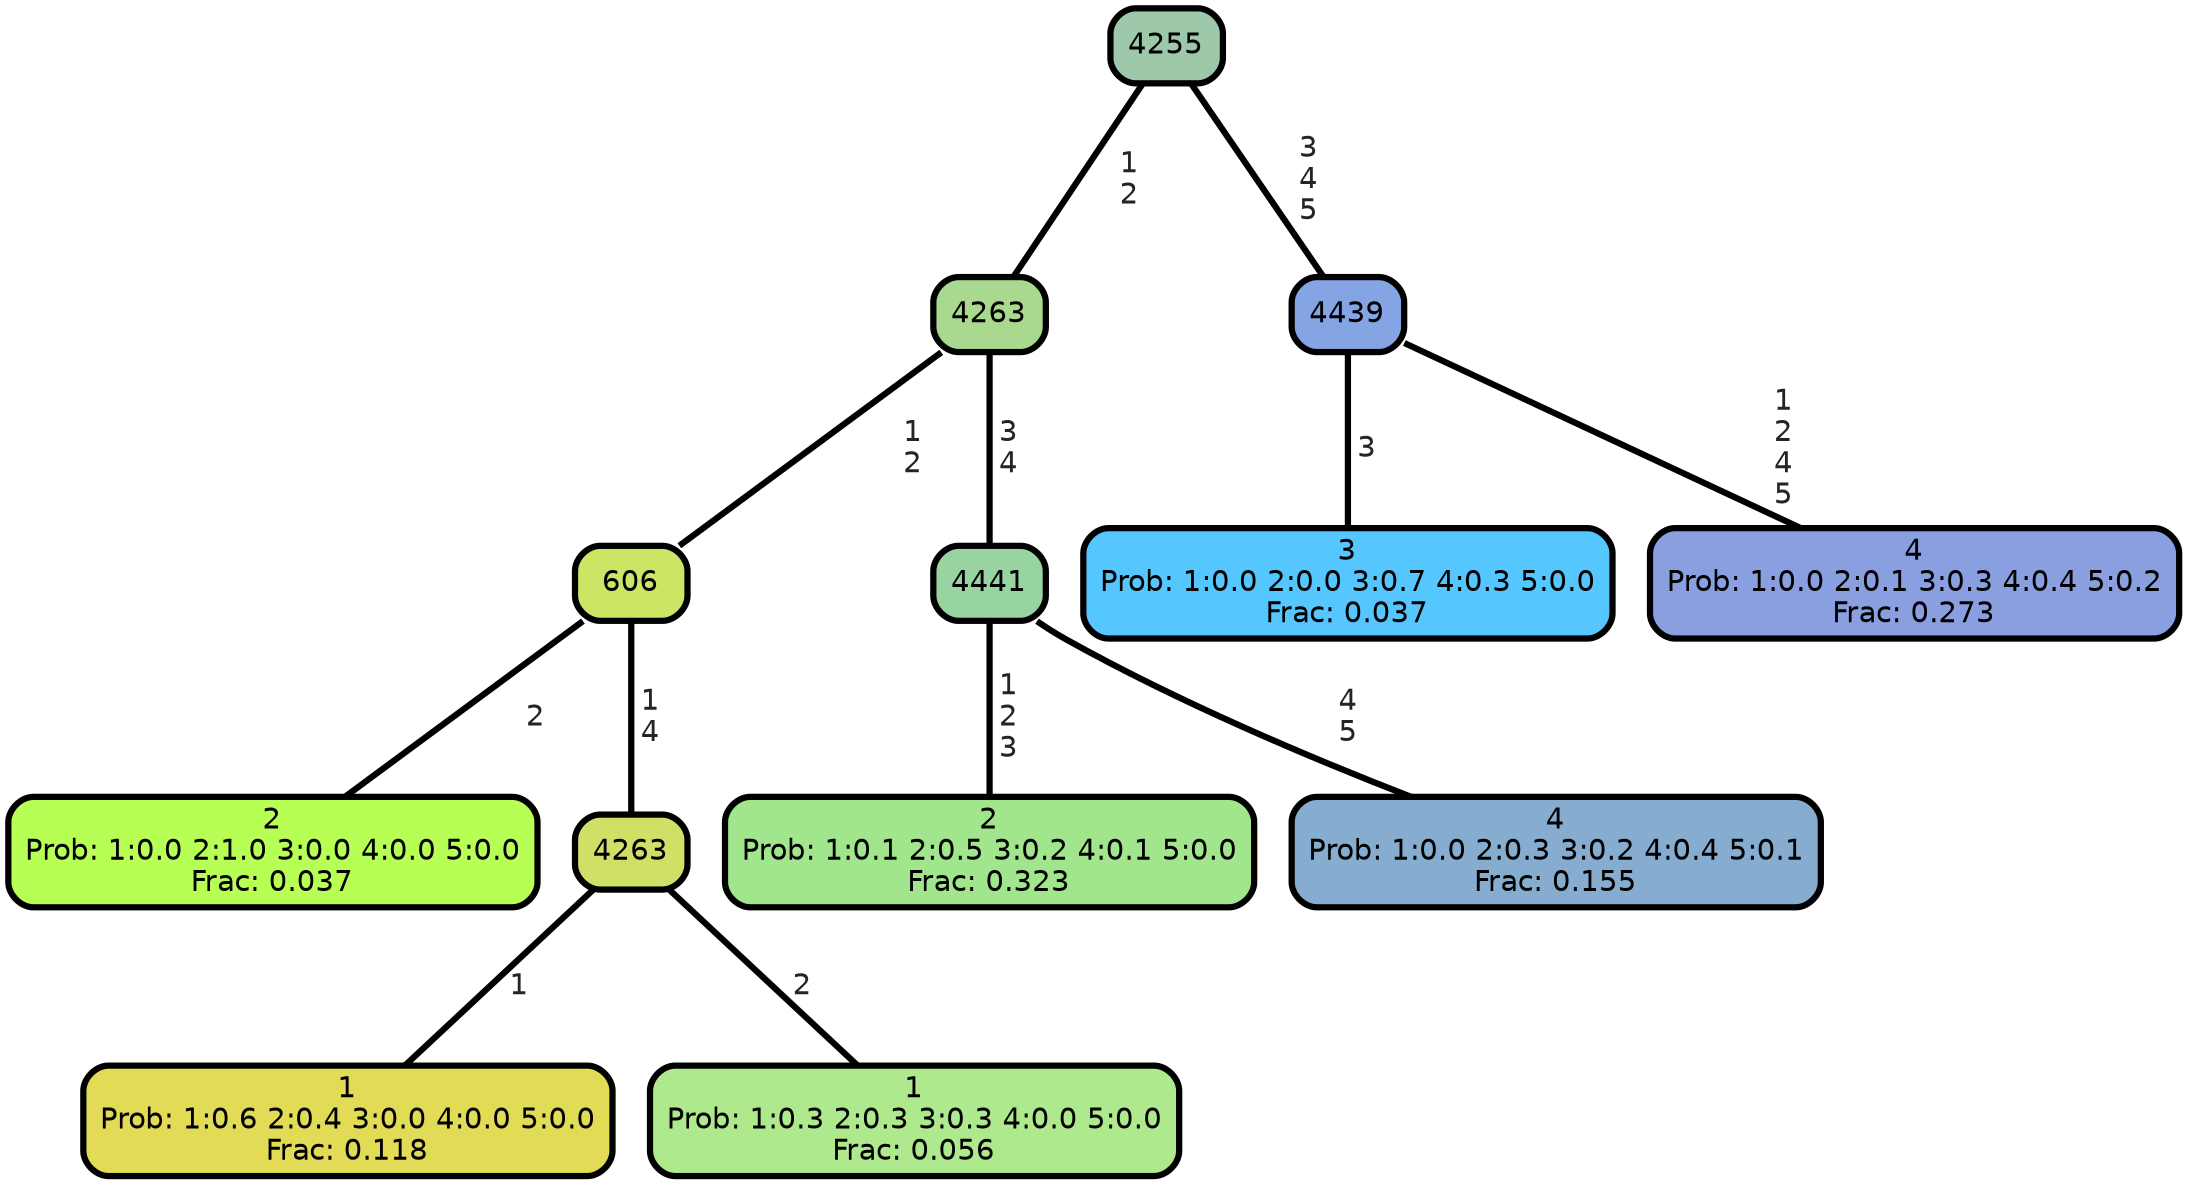 graph Tree {
node [shape=box, style="filled, rounded",color="black",penwidth="3",fontcolor="black",                 fontname=helvetica] ;
graph [ranksep="0 equally", splines=straight,                 bgcolor=transparent, dpi=200] ;
edge [fontname=helvetica, fontweight=bold,fontcolor=grey14,color=black] ;
0 [label="2
Prob: 1:0.0 2:1.0 3:0.0 4:0.0 5:0.0
Frac: 0.037", fillcolor="#b8ff55"] ;
1 [label="606", fillcolor="#cce564"] ;
2 [label="1
Prob: 1:0.6 2:0.4 3:0.0 4:0.0 5:0.0
Frac: 0.118", fillcolor="#e1db55"] ;
3 [label="4263", fillcolor="#d0e067"] ;
4 [label="1
Prob: 1:0.3 2:0.3 3:0.3 4:0.0 5:0.0
Frac: 0.056", fillcolor="#aeea8d"] ;
5 [label="4263", fillcolor="#a8d98f"] ;
6 [label="2
Prob: 1:0.1 2:0.5 3:0.2 4:0.1 5:0.0
Frac: 0.323", fillcolor="#a1e68c"] ;
7 [label="4441", fillcolor="#98d3a2"] ;
8 [label="4
Prob: 1:0.0 2:0.3 3:0.2 4:0.4 5:0.1
Frac: 0.155", fillcolor="#86adcf"] ;
9 [label="4255", fillcolor="#9dc8a9"] ;
10 [label="3
Prob: 1:0.0 2:0.0 3:0.7 4:0.3 5:0.0
Frac: 0.037", fillcolor="#56c6ff"] ;
11 [label="4439", fillcolor="#84a4e3"] ;
12 [label="4
Prob: 1:0.0 2:0.1 3:0.3 4:0.4 5:0.2
Frac: 0.273", fillcolor="#8a9fe0"] ;
1 -- 0 [label=" 2",penwidth=3] ;
1 -- 3 [label=" 1\n 4",penwidth=3] ;
3 -- 2 [label=" 1",penwidth=3] ;
3 -- 4 [label=" 2",penwidth=3] ;
5 -- 1 [label=" 1\n 2",penwidth=3] ;
5 -- 7 [label=" 3\n 4",penwidth=3] ;
7 -- 6 [label=" 1\n 2\n 3",penwidth=3] ;
7 -- 8 [label=" 4\n 5",penwidth=3] ;
9 -- 5 [label=" 1\n 2",penwidth=3] ;
9 -- 11 [label=" 3\n 4\n 5",penwidth=3] ;
11 -- 10 [label=" 3",penwidth=3] ;
11 -- 12 [label=" 1\n 2\n 4\n 5",penwidth=3] ;
{rank = same;}}